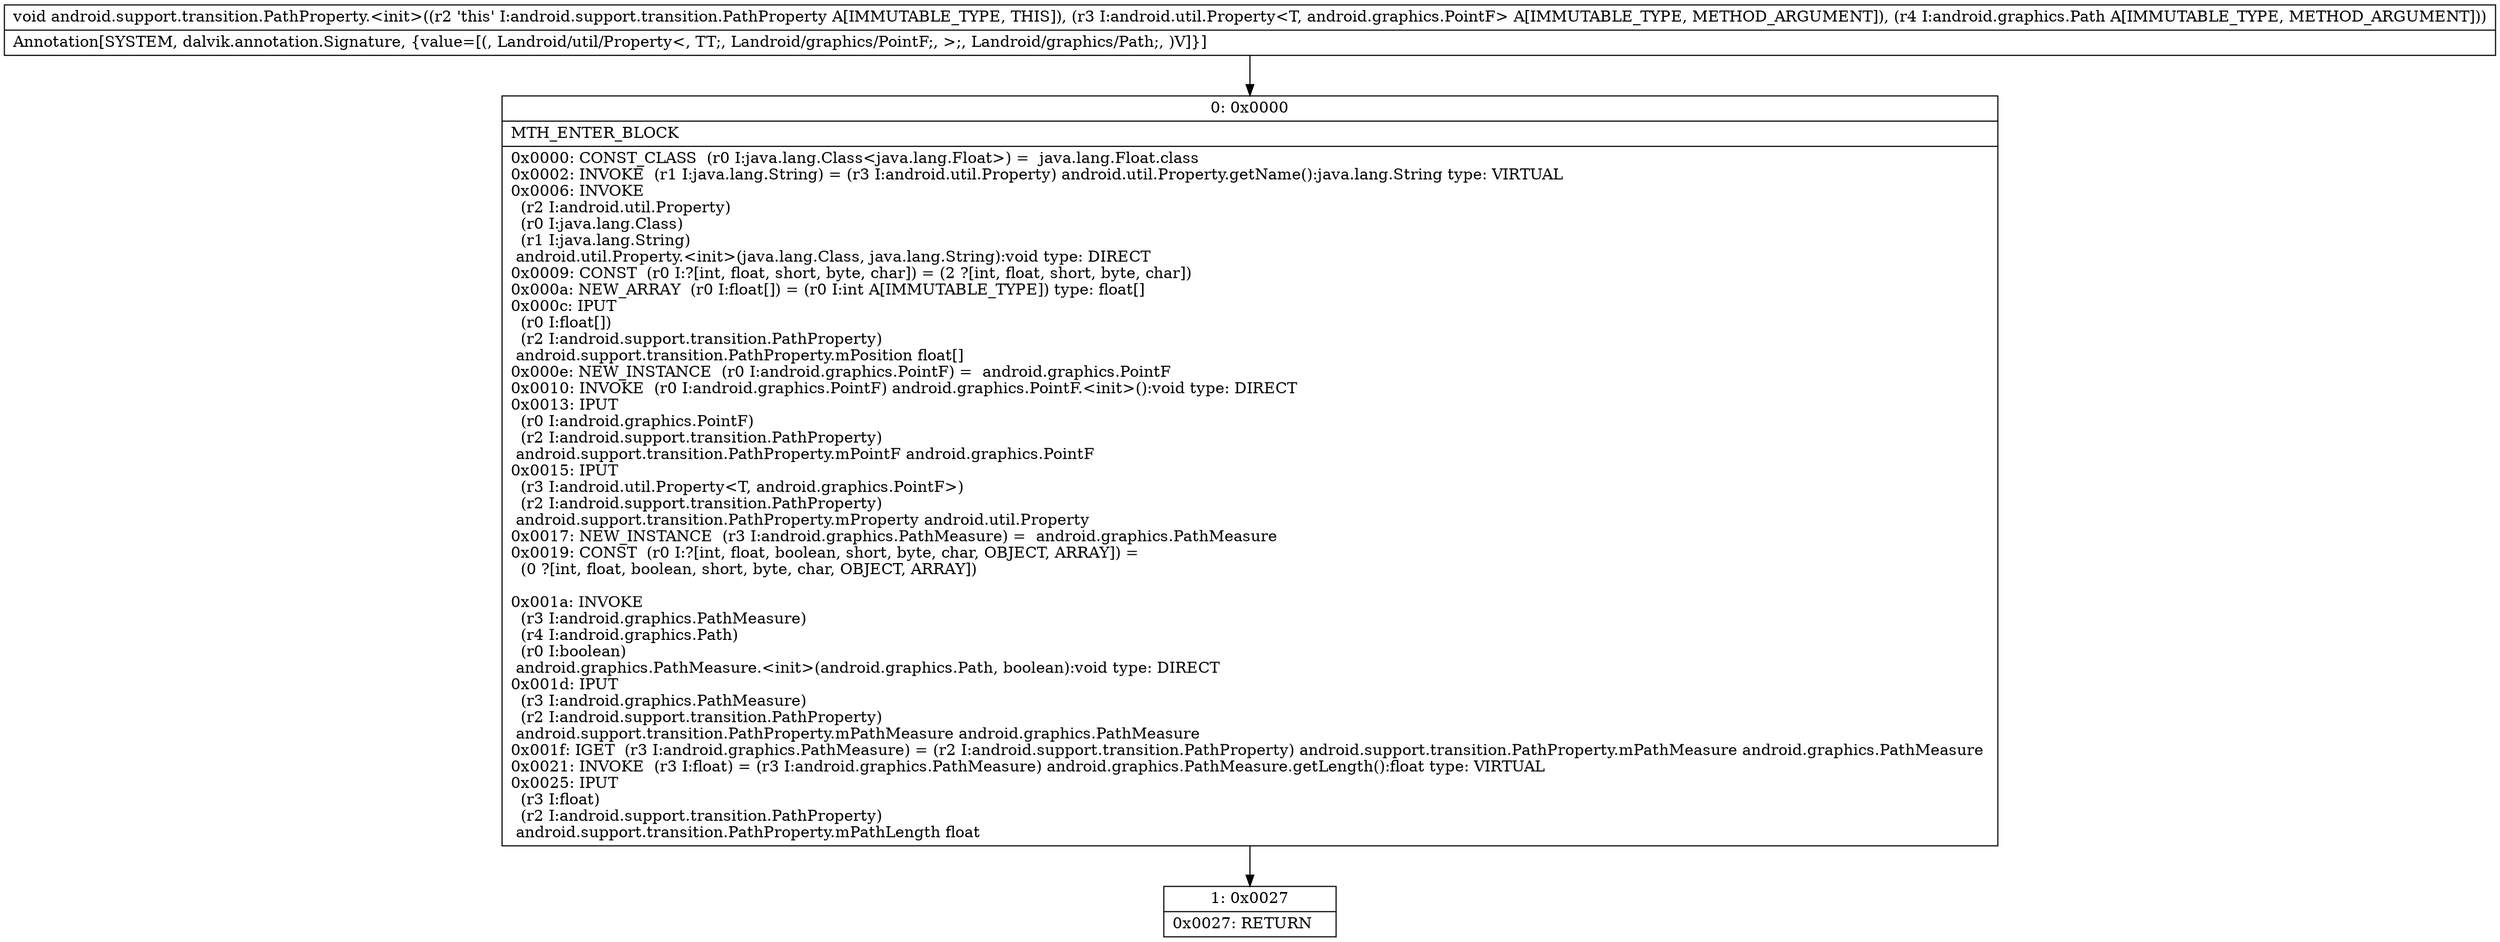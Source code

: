 digraph "CFG forandroid.support.transition.PathProperty.\<init\>(Landroid\/util\/Property;Landroid\/graphics\/Path;)V" {
Node_0 [shape=record,label="{0\:\ 0x0000|MTH_ENTER_BLOCK\l|0x0000: CONST_CLASS  (r0 I:java.lang.Class\<java.lang.Float\>) =  java.lang.Float.class \l0x0002: INVOKE  (r1 I:java.lang.String) = (r3 I:android.util.Property) android.util.Property.getName():java.lang.String type: VIRTUAL \l0x0006: INVOKE  \l  (r2 I:android.util.Property)\l  (r0 I:java.lang.Class)\l  (r1 I:java.lang.String)\l android.util.Property.\<init\>(java.lang.Class, java.lang.String):void type: DIRECT \l0x0009: CONST  (r0 I:?[int, float, short, byte, char]) = (2 ?[int, float, short, byte, char]) \l0x000a: NEW_ARRAY  (r0 I:float[]) = (r0 I:int A[IMMUTABLE_TYPE]) type: float[] \l0x000c: IPUT  \l  (r0 I:float[])\l  (r2 I:android.support.transition.PathProperty)\l android.support.transition.PathProperty.mPosition float[] \l0x000e: NEW_INSTANCE  (r0 I:android.graphics.PointF) =  android.graphics.PointF \l0x0010: INVOKE  (r0 I:android.graphics.PointF) android.graphics.PointF.\<init\>():void type: DIRECT \l0x0013: IPUT  \l  (r0 I:android.graphics.PointF)\l  (r2 I:android.support.transition.PathProperty)\l android.support.transition.PathProperty.mPointF android.graphics.PointF \l0x0015: IPUT  \l  (r3 I:android.util.Property\<T, android.graphics.PointF\>)\l  (r2 I:android.support.transition.PathProperty)\l android.support.transition.PathProperty.mProperty android.util.Property \l0x0017: NEW_INSTANCE  (r3 I:android.graphics.PathMeasure) =  android.graphics.PathMeasure \l0x0019: CONST  (r0 I:?[int, float, boolean, short, byte, char, OBJECT, ARRAY]) = \l  (0 ?[int, float, boolean, short, byte, char, OBJECT, ARRAY])\l \l0x001a: INVOKE  \l  (r3 I:android.graphics.PathMeasure)\l  (r4 I:android.graphics.Path)\l  (r0 I:boolean)\l android.graphics.PathMeasure.\<init\>(android.graphics.Path, boolean):void type: DIRECT \l0x001d: IPUT  \l  (r3 I:android.graphics.PathMeasure)\l  (r2 I:android.support.transition.PathProperty)\l android.support.transition.PathProperty.mPathMeasure android.graphics.PathMeasure \l0x001f: IGET  (r3 I:android.graphics.PathMeasure) = (r2 I:android.support.transition.PathProperty) android.support.transition.PathProperty.mPathMeasure android.graphics.PathMeasure \l0x0021: INVOKE  (r3 I:float) = (r3 I:android.graphics.PathMeasure) android.graphics.PathMeasure.getLength():float type: VIRTUAL \l0x0025: IPUT  \l  (r3 I:float)\l  (r2 I:android.support.transition.PathProperty)\l android.support.transition.PathProperty.mPathLength float \l}"];
Node_1 [shape=record,label="{1\:\ 0x0027|0x0027: RETURN   \l}"];
MethodNode[shape=record,label="{void android.support.transition.PathProperty.\<init\>((r2 'this' I:android.support.transition.PathProperty A[IMMUTABLE_TYPE, THIS]), (r3 I:android.util.Property\<T, android.graphics.PointF\> A[IMMUTABLE_TYPE, METHOD_ARGUMENT]), (r4 I:android.graphics.Path A[IMMUTABLE_TYPE, METHOD_ARGUMENT]))  | Annotation[SYSTEM, dalvik.annotation.Signature, \{value=[(, Landroid\/util\/Property\<, TT;, Landroid\/graphics\/PointF;, \>;, Landroid\/graphics\/Path;, )V]\}]\l}"];
MethodNode -> Node_0;
Node_0 -> Node_1;
}

